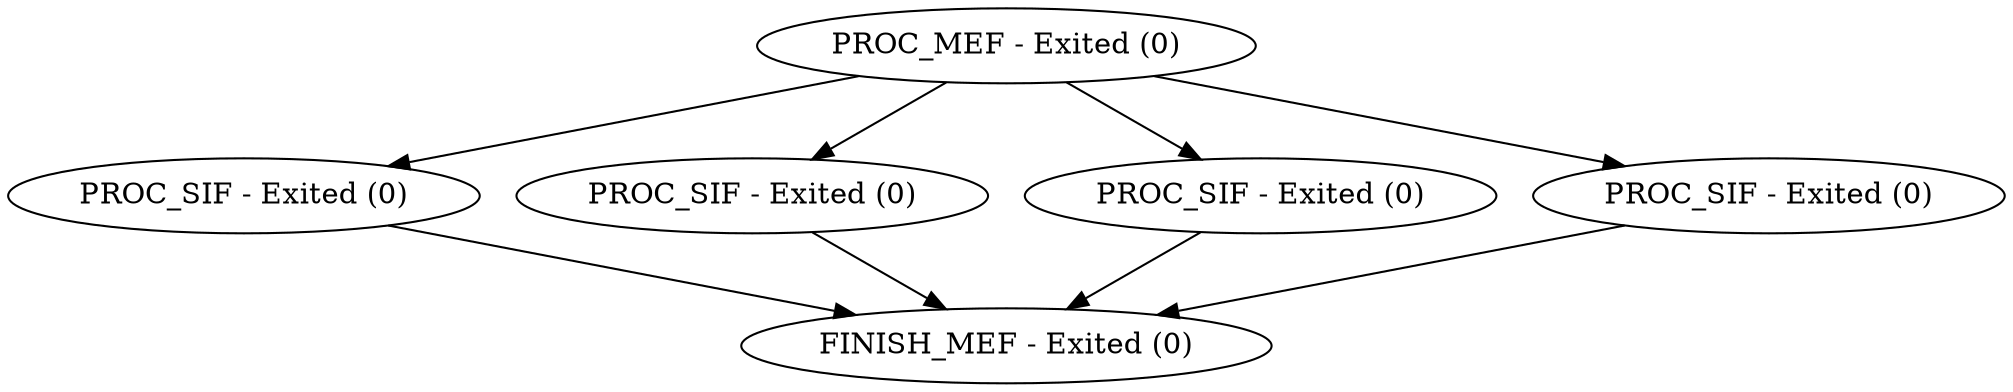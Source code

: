 digraph G {
type="digraph";
"204.0" [shape=ellipse, label="PROC_MEF - Exited (0)"];
"205.0" [shape=ellipse, label="PROC_SIF - Exited (0)"];
"205.1" [shape=ellipse, label="PROC_SIF - Exited (0)"];
"205.2" [shape=ellipse, label="PROC_SIF - Exited (0)"];
"205.3" [shape=ellipse, label="PROC_SIF - Exited (0)"];
"206.0" [shape=ellipse, label="FINISH_MEF - Exited (0)"];
"204.0" -> "205.0";
"204.0" -> "205.1";
"204.0" -> "205.2";
"204.0" -> "205.3";
"205.0" -> "206.0";
"205.1" -> "206.0";
"205.2" -> "206.0";
"205.3" -> "206.0";
}

